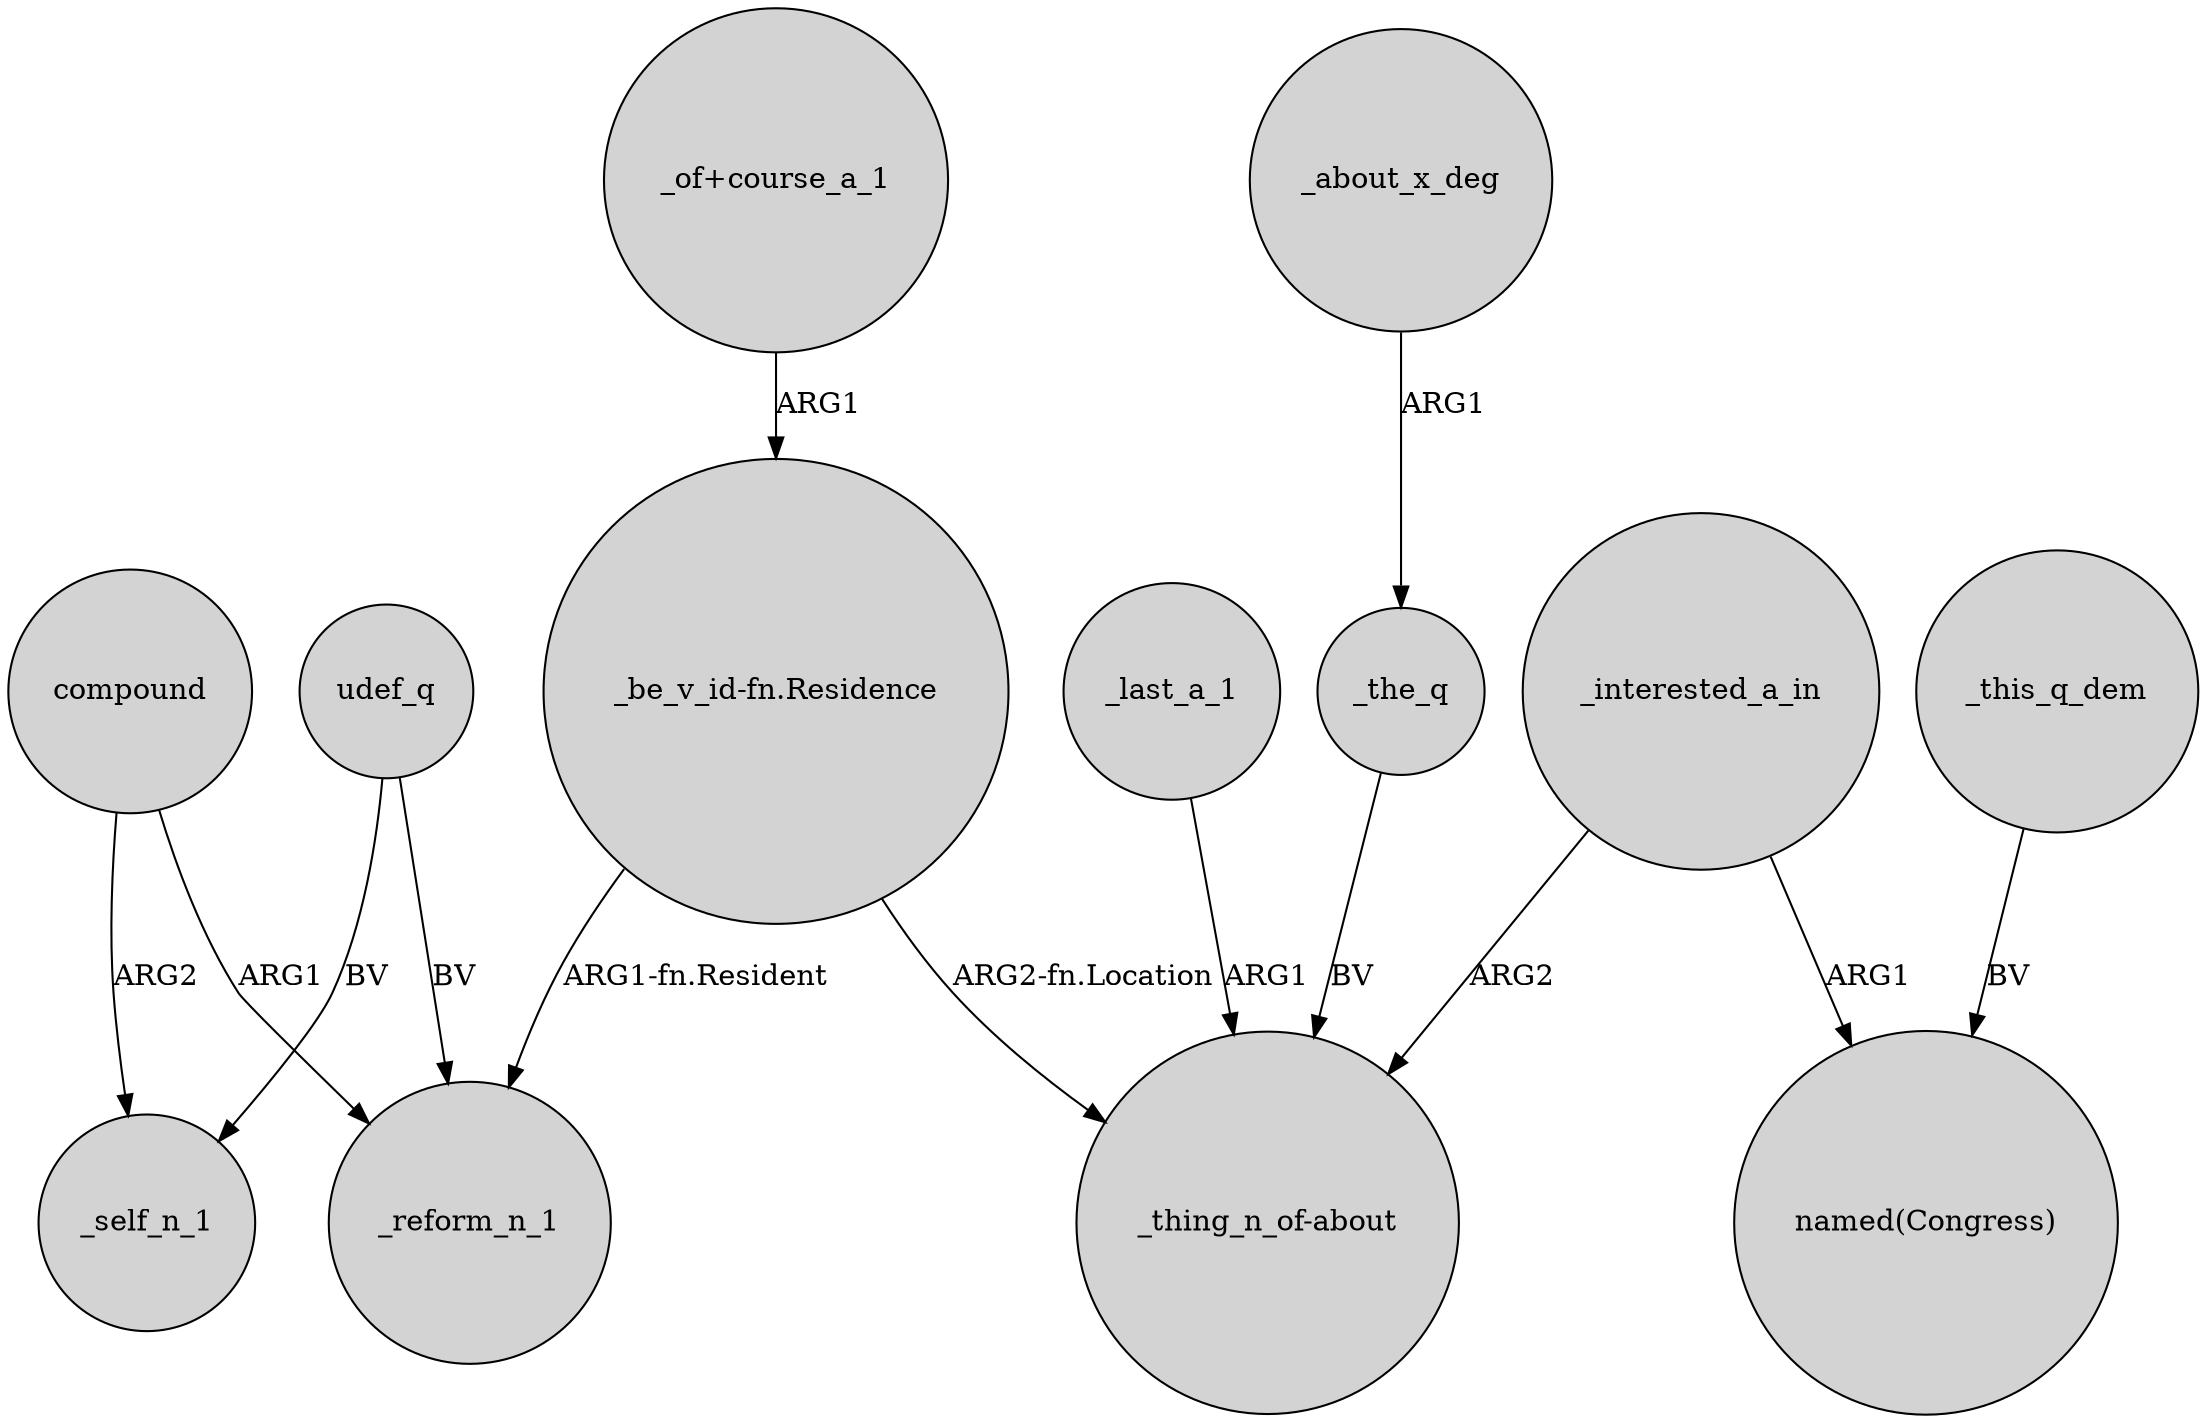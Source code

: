 digraph {
	node [shape=circle style=filled]
	compound -> _reform_n_1 [label=ARG1]
	_the_q -> "_thing_n_of-about" [label=BV]
	_interested_a_in -> "_thing_n_of-about" [label=ARG2]
	"_be_v_id-fn.Residence" -> _reform_n_1 [label="ARG1-fn.Resident"]
	_about_x_deg -> _the_q [label=ARG1]
	udef_q -> _self_n_1 [label=BV]
	udef_q -> _reform_n_1 [label=BV]
	_interested_a_in -> "named(Congress)" [label=ARG1]
	_last_a_1 -> "_thing_n_of-about" [label=ARG1]
	_this_q_dem -> "named(Congress)" [label=BV]
	"_of+course_a_1" -> "_be_v_id-fn.Residence" [label=ARG1]
	"_be_v_id-fn.Residence" -> "_thing_n_of-about" [label="ARG2-fn.Location"]
	compound -> _self_n_1 [label=ARG2]
}
